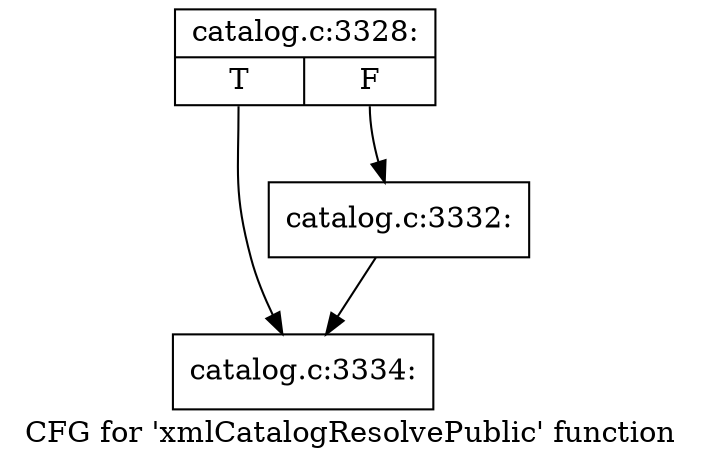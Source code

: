 digraph "CFG for 'xmlCatalogResolvePublic' function" {
	label="CFG for 'xmlCatalogResolvePublic' function";

	Node0x38e6510 [shape=record,label="{catalog.c:3328:|{<s0>T|<s1>F}}"];
	Node0x38e6510:s0 -> Node0x38e6260;
	Node0x38e6510:s1 -> Node0x38e6210;
	Node0x38e6210 [shape=record,label="{catalog.c:3332:}"];
	Node0x38e6210 -> Node0x38e6260;
	Node0x38e6260 [shape=record,label="{catalog.c:3334:}"];
}
